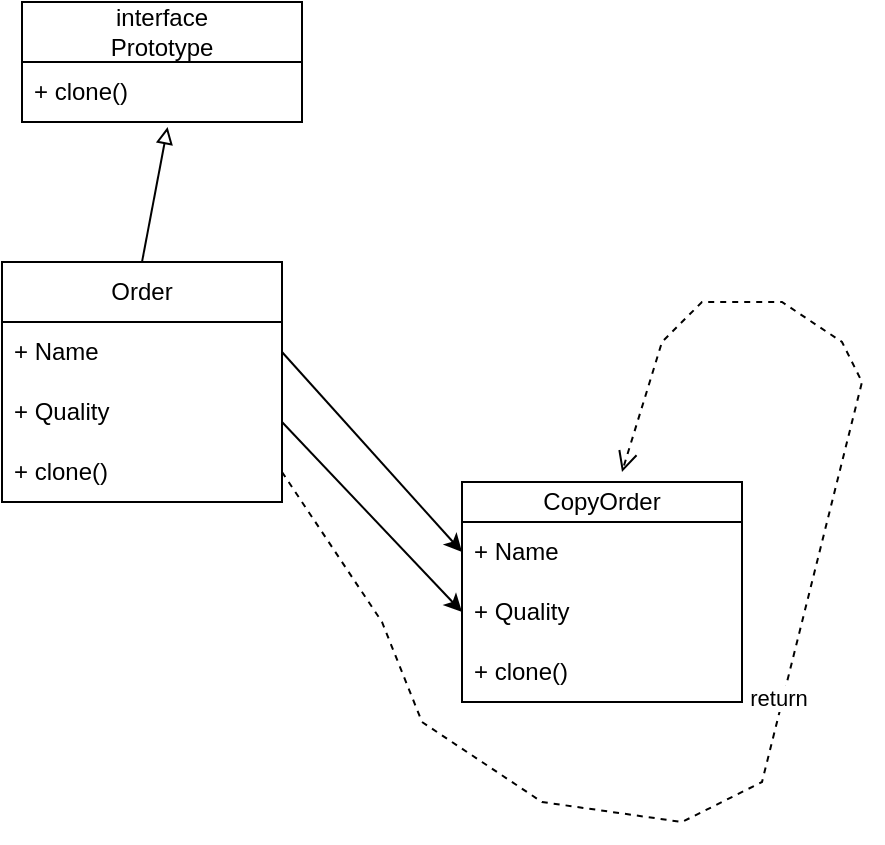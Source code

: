 <mxfile version="20.6.0" type="device"><diagram id="C5RBs43oDa-KdzZeNtuy" name="Page-1"><mxGraphModel dx="1038" dy="547" grid="1" gridSize="10" guides="1" tooltips="1" connect="1" arrows="1" fold="1" page="1" pageScale="1" pageWidth="827" pageHeight="1169" math="0" shadow="0"><root><mxCell id="WIyWlLk6GJQsqaUBKTNV-0"/><mxCell id="WIyWlLk6GJQsqaUBKTNV-1" parent="WIyWlLk6GJQsqaUBKTNV-0"/><mxCell id="1NFixGg8jlfKepFuGKsh-0" value="Order" style="swimlane;fontStyle=0;childLayout=stackLayout;horizontal=1;startSize=30;horizontalStack=0;resizeParent=1;resizeParentMax=0;resizeLast=0;collapsible=1;marginBottom=0;whiteSpace=wrap;html=1;" parent="WIyWlLk6GJQsqaUBKTNV-1" vertex="1"><mxGeometry x="140" y="160" width="140" height="120" as="geometry"/></mxCell><mxCell id="1NFixGg8jlfKepFuGKsh-1" value="+ Name" style="text;strokeColor=none;fillColor=none;align=left;verticalAlign=middle;spacingLeft=4;spacingRight=4;overflow=hidden;points=[[0,0.5],[1,0.5]];portConstraint=eastwest;rotatable=0;whiteSpace=wrap;html=1;" parent="1NFixGg8jlfKepFuGKsh-0" vertex="1"><mxGeometry y="30" width="140" height="30" as="geometry"/></mxCell><mxCell id="1NFixGg8jlfKepFuGKsh-2" value="+ Quality" style="text;strokeColor=none;fillColor=none;align=left;verticalAlign=middle;spacingLeft=4;spacingRight=4;overflow=hidden;points=[[0,0.5],[1,0.5]];portConstraint=eastwest;rotatable=0;whiteSpace=wrap;html=1;" parent="1NFixGg8jlfKepFuGKsh-0" vertex="1"><mxGeometry y="60" width="140" height="30" as="geometry"/></mxCell><mxCell id="1NFixGg8jlfKepFuGKsh-3" value="+ clone()" style="text;strokeColor=none;fillColor=none;align=left;verticalAlign=middle;spacingLeft=4;spacingRight=4;overflow=hidden;points=[[0,0.5],[1,0.5]];portConstraint=eastwest;rotatable=0;whiteSpace=wrap;html=1;" parent="1NFixGg8jlfKepFuGKsh-0" vertex="1"><mxGeometry y="90" width="140" height="30" as="geometry"/></mxCell><mxCell id="1NFixGg8jlfKepFuGKsh-4" value="interface&lt;br&gt;Prototype" style="swimlane;fontStyle=0;childLayout=stackLayout;horizontal=1;startSize=30;horizontalStack=0;resizeParent=1;resizeParentMax=0;resizeLast=0;collapsible=1;marginBottom=0;whiteSpace=wrap;html=1;" parent="WIyWlLk6GJQsqaUBKTNV-1" vertex="1"><mxGeometry x="150" y="30" width="140" height="60" as="geometry"/></mxCell><mxCell id="1NFixGg8jlfKepFuGKsh-5" value="+ clone()" style="text;strokeColor=none;fillColor=none;align=left;verticalAlign=middle;spacingLeft=4;spacingRight=4;overflow=hidden;points=[[0,0.5],[1,0.5]];portConstraint=eastwest;rotatable=0;whiteSpace=wrap;html=1;" parent="1NFixGg8jlfKepFuGKsh-4" vertex="1"><mxGeometry y="30" width="140" height="30" as="geometry"/></mxCell><mxCell id="1NFixGg8jlfKepFuGKsh-8" value="" style="endArrow=block;html=1;rounded=0;exitX=0.5;exitY=0;exitDx=0;exitDy=0;entryX=0.52;entryY=1.085;entryDx=0;entryDy=0;entryPerimeter=0;endFill=0;" parent="WIyWlLk6GJQsqaUBKTNV-1" source="1NFixGg8jlfKepFuGKsh-0" target="1NFixGg8jlfKepFuGKsh-5" edge="1"><mxGeometry width="50" height="50" relative="1" as="geometry"><mxPoint x="360" y="220" as="sourcePoint"/><mxPoint x="410" y="170" as="targetPoint"/></mxGeometry></mxCell><mxCell id="1NFixGg8jlfKepFuGKsh-9" value="CopyOrder" style="swimlane;fontStyle=0;childLayout=stackLayout;horizontal=1;startSize=20;horizontalStack=0;resizeParent=1;resizeParentMax=0;resizeLast=0;collapsible=1;marginBottom=0;whiteSpace=wrap;html=1;" parent="WIyWlLk6GJQsqaUBKTNV-1" vertex="1"><mxGeometry x="370" y="270" width="140" height="110" as="geometry"/></mxCell><mxCell id="1NFixGg8jlfKepFuGKsh-10" value="+ Name" style="text;strokeColor=none;fillColor=none;align=left;verticalAlign=middle;spacingLeft=4;spacingRight=4;overflow=hidden;points=[[0,0.5],[1,0.5]];portConstraint=eastwest;rotatable=0;whiteSpace=wrap;html=1;" parent="1NFixGg8jlfKepFuGKsh-9" vertex="1"><mxGeometry y="20" width="140" height="30" as="geometry"/></mxCell><mxCell id="1NFixGg8jlfKepFuGKsh-11" value="+ Quality" style="text;strokeColor=none;fillColor=none;align=left;verticalAlign=middle;spacingLeft=4;spacingRight=4;overflow=hidden;points=[[0,0.5],[1,0.5]];portConstraint=eastwest;rotatable=0;whiteSpace=wrap;html=1;" parent="1NFixGg8jlfKepFuGKsh-9" vertex="1"><mxGeometry y="50" width="140" height="30" as="geometry"/></mxCell><mxCell id="1NFixGg8jlfKepFuGKsh-12" value="+ clone()" style="text;strokeColor=none;fillColor=none;align=left;verticalAlign=middle;spacingLeft=4;spacingRight=4;overflow=hidden;points=[[0,0.5],[1,0.5]];portConstraint=eastwest;rotatable=0;whiteSpace=wrap;html=1;" parent="1NFixGg8jlfKepFuGKsh-9" vertex="1"><mxGeometry y="80" width="140" height="30" as="geometry"/></mxCell><mxCell id="1NFixGg8jlfKepFuGKsh-13" value="" style="endArrow=classic;html=1;rounded=0;exitX=1;exitY=0.5;exitDx=0;exitDy=0;entryX=0;entryY=0.5;entryDx=0;entryDy=0;" parent="WIyWlLk6GJQsqaUBKTNV-1" source="1NFixGg8jlfKepFuGKsh-1" target="1NFixGg8jlfKepFuGKsh-10" edge="1"><mxGeometry width="50" height="50" relative="1" as="geometry"><mxPoint x="500" y="340" as="sourcePoint"/><mxPoint x="550" y="290" as="targetPoint"/></mxGeometry></mxCell><mxCell id="1NFixGg8jlfKepFuGKsh-14" value="" style="endArrow=classic;html=1;rounded=0;exitX=1;exitY=0.5;exitDx=0;exitDy=0;entryX=0;entryY=0.5;entryDx=0;entryDy=0;" parent="WIyWlLk6GJQsqaUBKTNV-1" target="1NFixGg8jlfKepFuGKsh-11" edge="1"><mxGeometry width="50" height="50" relative="1" as="geometry"><mxPoint x="280" y="240" as="sourcePoint"/><mxPoint x="370" y="340" as="targetPoint"/></mxGeometry></mxCell><mxCell id="1NFixGg8jlfKepFuGKsh-16" value="return" style="html=1;verticalAlign=bottom;endArrow=open;dashed=1;endSize=8;rounded=0;exitX=1;exitY=0.5;exitDx=0;exitDy=0;" parent="WIyWlLk6GJQsqaUBKTNV-1" source="1NFixGg8jlfKepFuGKsh-3" edge="1"><mxGeometry relative="1" as="geometry"><mxPoint x="570" y="320" as="sourcePoint"/><mxPoint x="450" y="265" as="targetPoint"/><Array as="points"><mxPoint x="330" y="340"/><mxPoint x="350" y="390"/><mxPoint x="380" y="410"/><mxPoint x="410" y="430"/><mxPoint x="480" y="440"/><mxPoint x="520" y="420"/><mxPoint x="570" y="220"/><mxPoint x="560" y="200"/><mxPoint x="530" y="180"/><mxPoint x="490" y="180"/><mxPoint x="470" y="200"/></Array></mxGeometry></mxCell></root></mxGraphModel></diagram></mxfile>